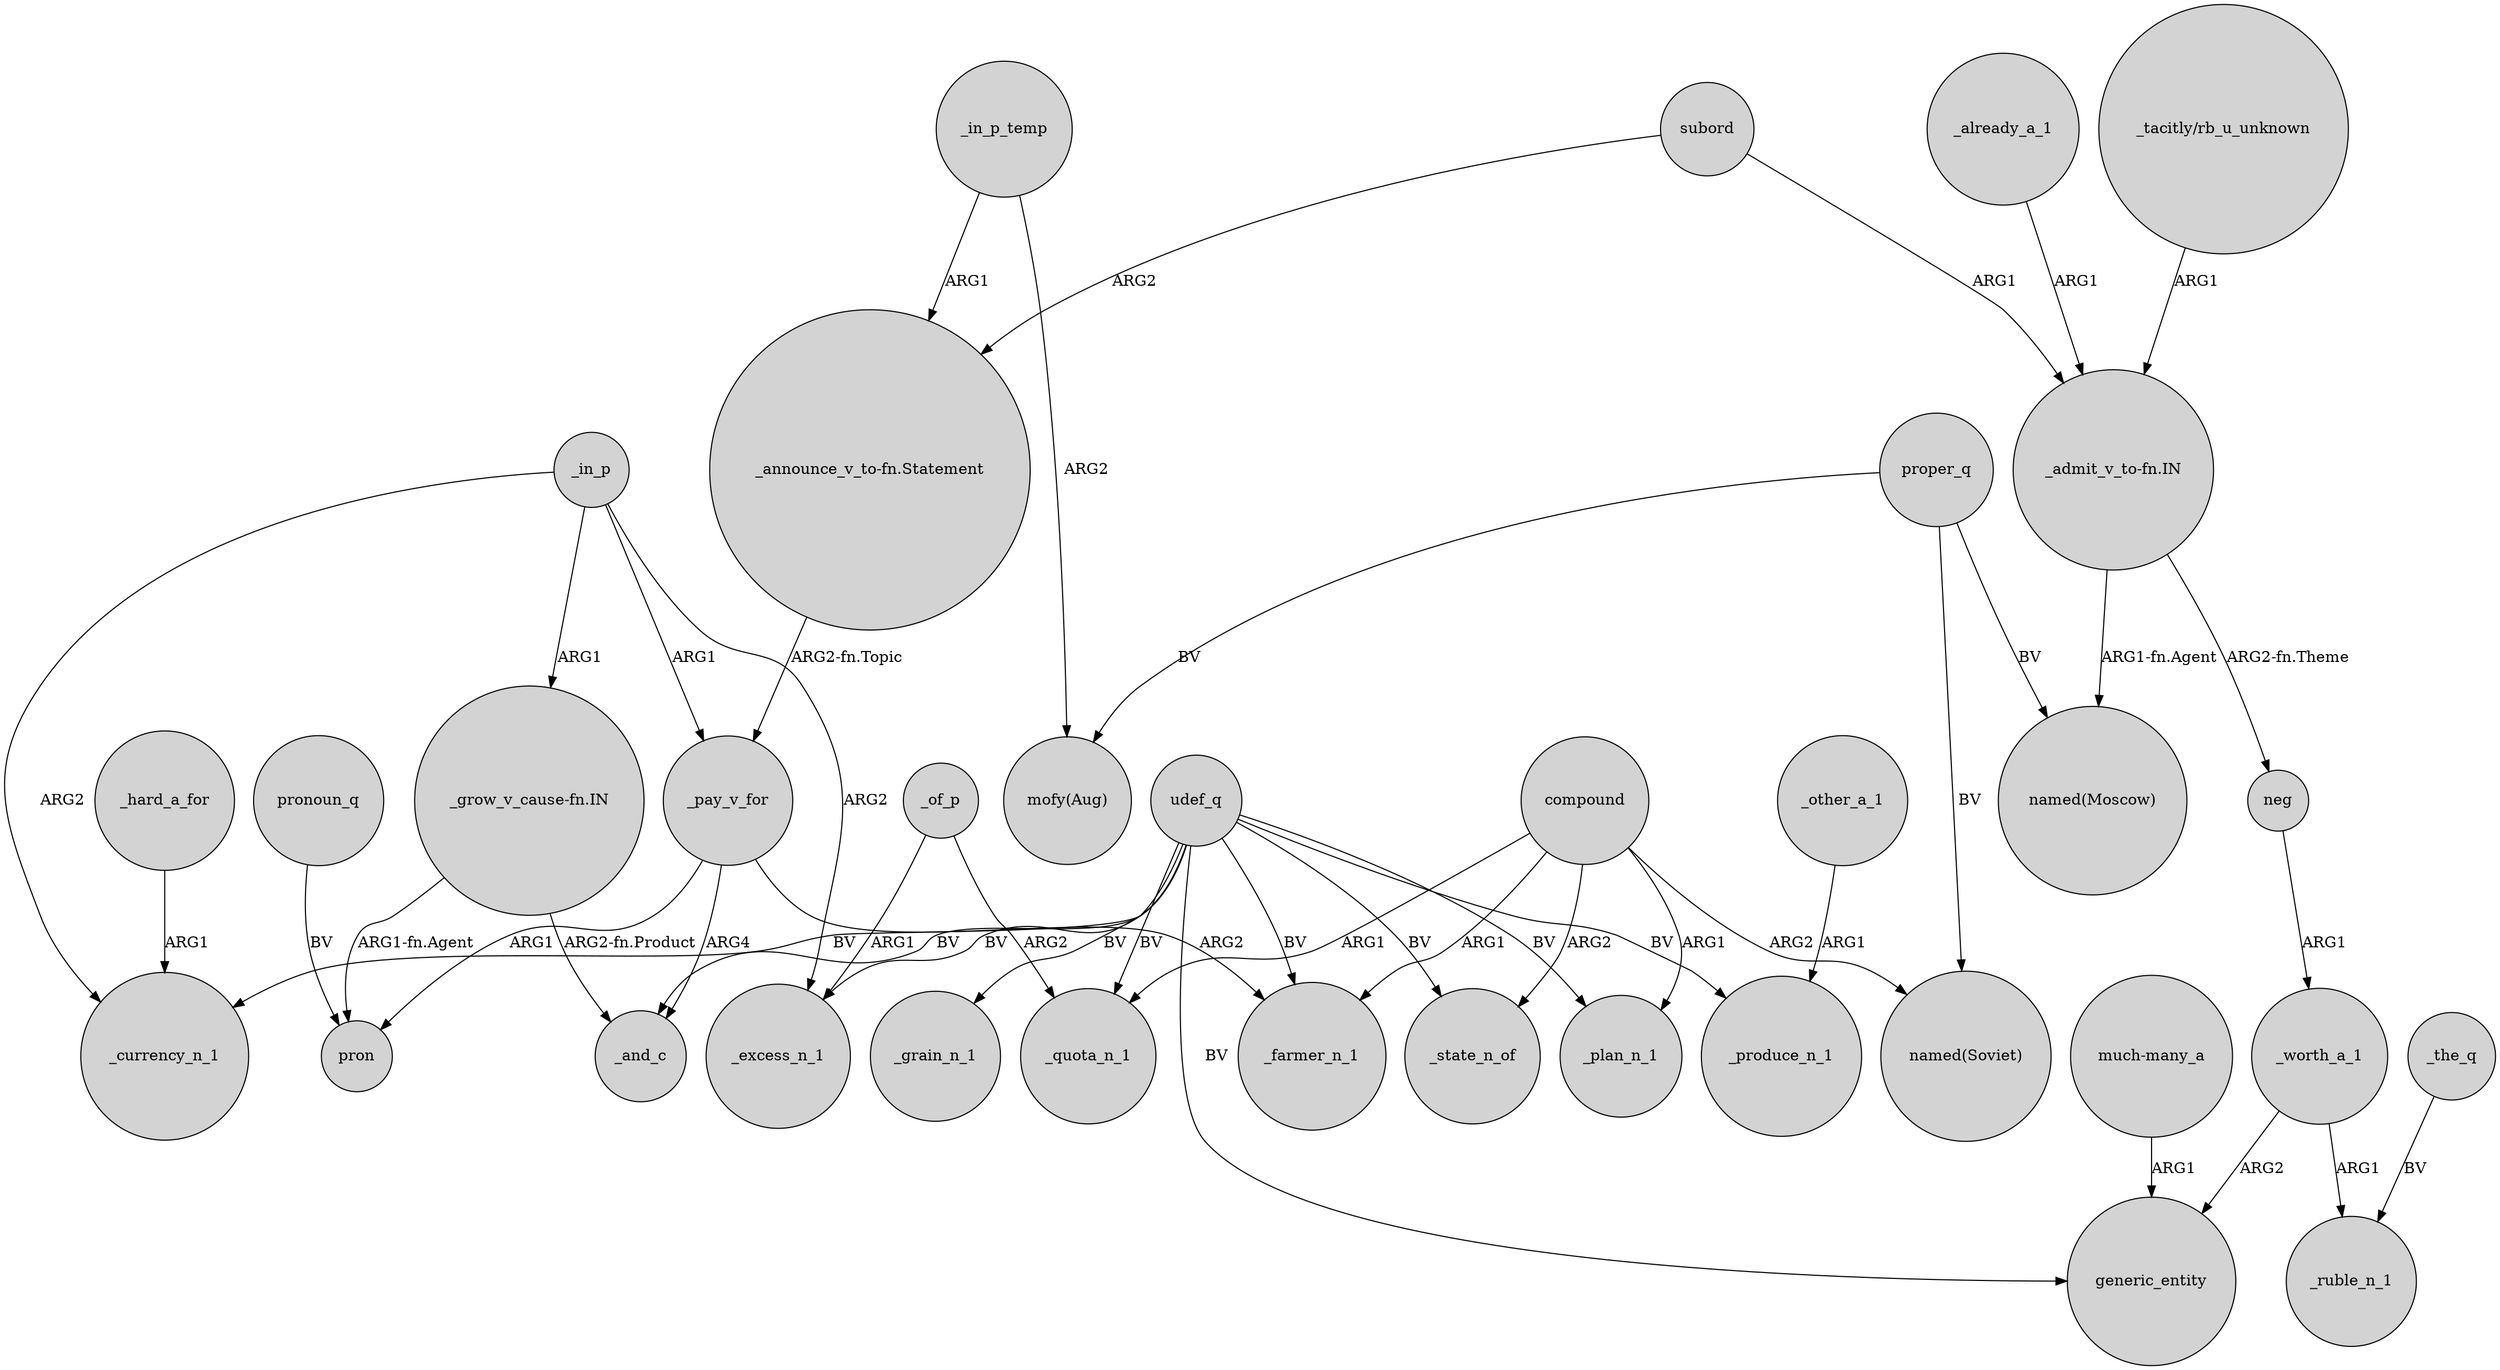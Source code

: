 digraph {
	node [shape=circle style=filled]
	_pay_v_for -> _farmer_n_1 [label=ARG2]
	proper_q -> "named(Moscow)" [label=BV]
	udef_q -> _excess_n_1 [label=BV]
	_in_p_temp -> "_announce_v_to-fn.Statement" [label=ARG1]
	udef_q -> generic_entity [label=BV]
	"_announce_v_to-fn.Statement" -> _pay_v_for [label="ARG2-fn.Topic"]
	subord -> "_admit_v_to-fn.IN" [label=ARG1]
	_worth_a_1 -> _ruble_n_1 [label=ARG1]
	"much-many_a" -> generic_entity [label=ARG1]
	_already_a_1 -> "_admit_v_to-fn.IN" [label=ARG1]
	udef_q -> _state_n_of [label=BV]
	neg -> _worth_a_1 [label=ARG1]
	compound -> _state_n_of [label=ARG2]
	compound -> _plan_n_1 [label=ARG1]
	_in_p -> _excess_n_1 [label=ARG2]
	_pay_v_for -> pron [label=ARG1]
	_worth_a_1 -> generic_entity [label=ARG2]
	proper_q -> "named(Soviet)" [label=BV]
	udef_q -> _currency_n_1 [label=BV]
	udef_q -> _grain_n_1 [label=BV]
	subord -> "_announce_v_to-fn.Statement" [label=ARG2]
	_of_p -> _excess_n_1 [label=ARG1]
	pronoun_q -> pron [label=BV]
	_pay_v_for -> _and_c [label=ARG4]
	compound -> _farmer_n_1 [label=ARG1]
	compound -> _quota_n_1 [label=ARG1]
	_of_p -> _quota_n_1 [label=ARG2]
	_in_p_temp -> "mofy(Aug)" [label=ARG2]
	udef_q -> _plan_n_1 [label=BV]
	proper_q -> "mofy(Aug)" [label=BV]
	_in_p -> _currency_n_1 [label=ARG2]
	compound -> "named(Soviet)" [label=ARG2]
	_the_q -> _ruble_n_1 [label=BV]
	"_tacitly/rb_u_unknown" -> "_admit_v_to-fn.IN" [label=ARG1]
	"_grow_v_cause-fn.IN" -> _and_c [label="ARG2-fn.Product"]
	udef_q -> _produce_n_1 [label=BV]
	"_admit_v_to-fn.IN" -> neg [label="ARG2-fn.Theme"]
	_in_p -> "_grow_v_cause-fn.IN" [label=ARG1]
	udef_q -> _farmer_n_1 [label=BV]
	_other_a_1 -> _produce_n_1 [label=ARG1]
	udef_q -> _quota_n_1 [label=BV]
	_hard_a_for -> _currency_n_1 [label=ARG1]
	udef_q -> _and_c [label=BV]
	"_admit_v_to-fn.IN" -> "named(Moscow)" [label="ARG1-fn.Agent"]
	"_grow_v_cause-fn.IN" -> pron [label="ARG1-fn.Agent"]
	_in_p -> _pay_v_for [label=ARG1]
}
